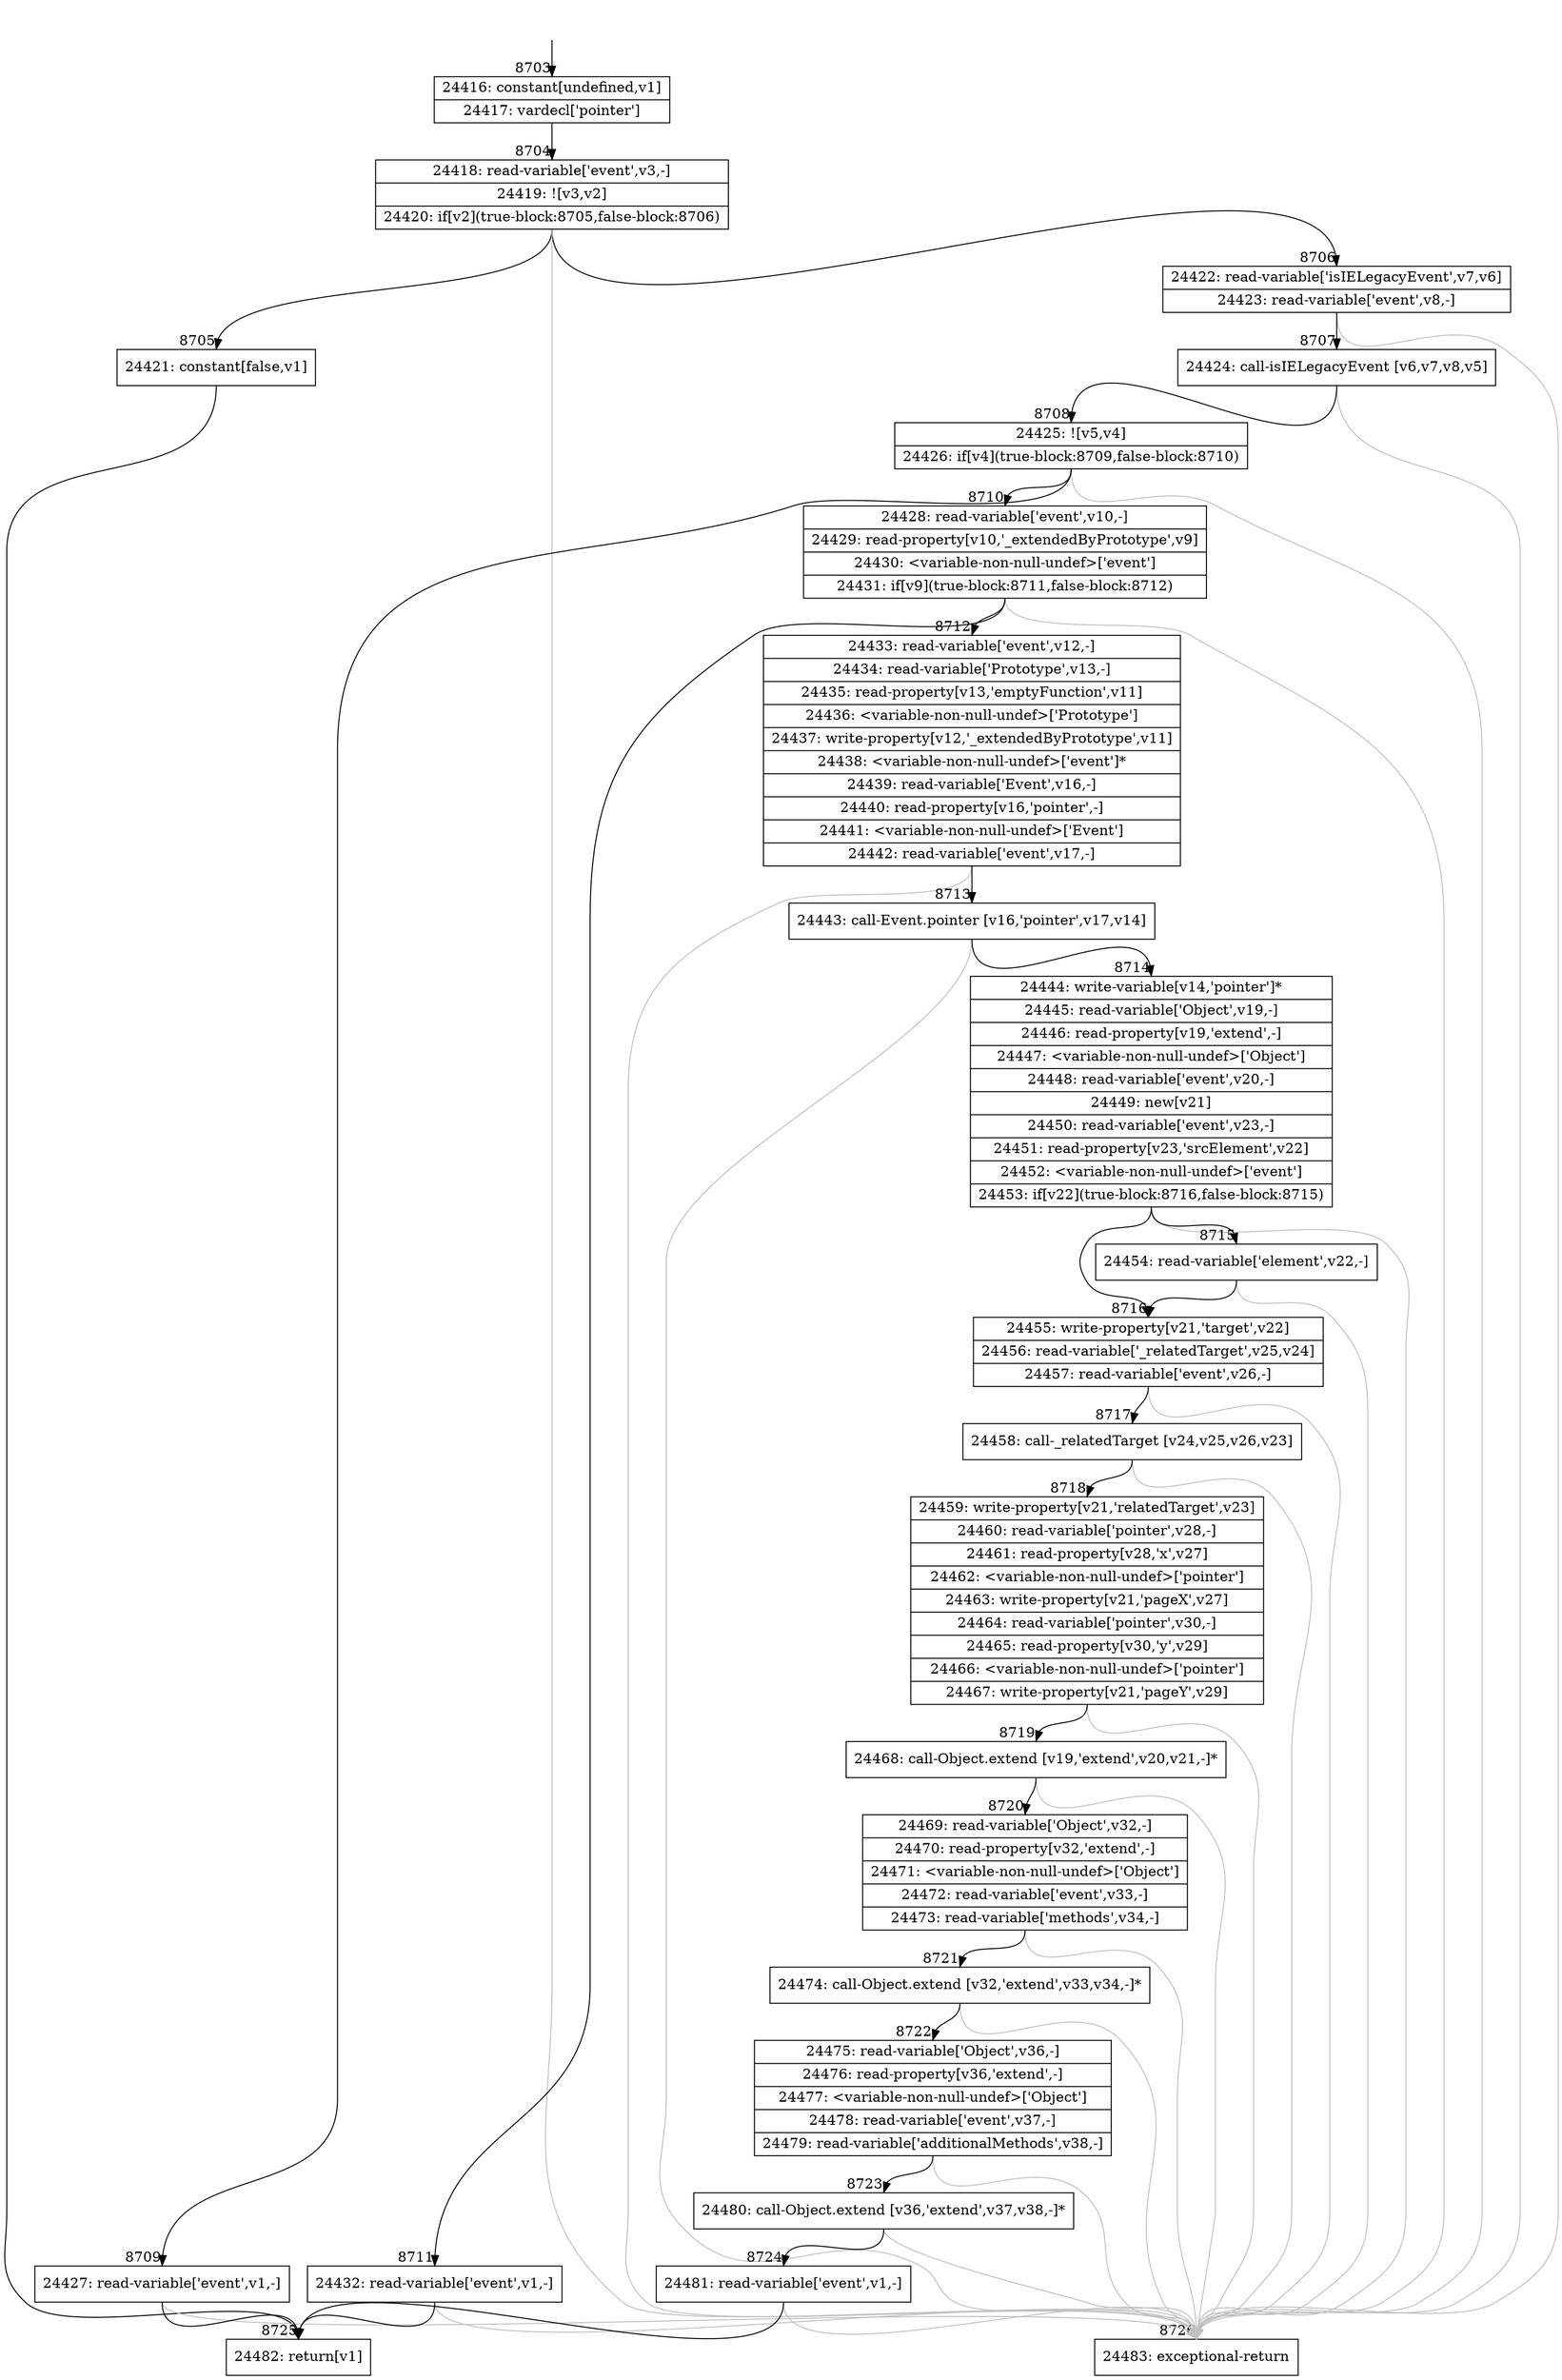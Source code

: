 digraph {
rankdir="TD"
BB_entry660[shape=none,label=""];
BB_entry660 -> BB8703 [tailport=s, headport=n, headlabel="    8703"]
BB8703 [shape=record label="{24416: constant[undefined,v1]|24417: vardecl['pointer']}" ] 
BB8703 -> BB8704 [tailport=s, headport=n, headlabel="      8704"]
BB8704 [shape=record label="{24418: read-variable['event',v3,-]|24419: ![v3,v2]|24420: if[v2](true-block:8705,false-block:8706)}" ] 
BB8704 -> BB8705 [tailport=s, headport=n, headlabel="      8705"]
BB8704 -> BB8706 [tailport=s, headport=n, headlabel="      8706"]
BB8704 -> BB8726 [tailport=s, headport=n, color=gray, headlabel="      8726"]
BB8705 [shape=record label="{24421: constant[false,v1]}" ] 
BB8705 -> BB8725 [tailport=s, headport=n, headlabel="      8725"]
BB8706 [shape=record label="{24422: read-variable['isIELegacyEvent',v7,v6]|24423: read-variable['event',v8,-]}" ] 
BB8706 -> BB8707 [tailport=s, headport=n, headlabel="      8707"]
BB8706 -> BB8726 [tailport=s, headport=n, color=gray]
BB8707 [shape=record label="{24424: call-isIELegacyEvent [v6,v7,v8,v5]}" ] 
BB8707 -> BB8708 [tailport=s, headport=n, headlabel="      8708"]
BB8707 -> BB8726 [tailport=s, headport=n, color=gray]
BB8708 [shape=record label="{24425: ![v5,v4]|24426: if[v4](true-block:8709,false-block:8710)}" ] 
BB8708 -> BB8709 [tailport=s, headport=n, headlabel="      8709"]
BB8708 -> BB8710 [tailport=s, headport=n, headlabel="      8710"]
BB8708 -> BB8726 [tailport=s, headport=n, color=gray]
BB8709 [shape=record label="{24427: read-variable['event',v1,-]}" ] 
BB8709 -> BB8725 [tailport=s, headport=n]
BB8709 -> BB8726 [tailport=s, headport=n, color=gray]
BB8710 [shape=record label="{24428: read-variable['event',v10,-]|24429: read-property[v10,'_extendedByPrototype',v9]|24430: \<variable-non-null-undef\>['event']|24431: if[v9](true-block:8711,false-block:8712)}" ] 
BB8710 -> BB8711 [tailport=s, headport=n, headlabel="      8711"]
BB8710 -> BB8712 [tailport=s, headport=n, headlabel="      8712"]
BB8710 -> BB8726 [tailport=s, headport=n, color=gray]
BB8711 [shape=record label="{24432: read-variable['event',v1,-]}" ] 
BB8711 -> BB8725 [tailport=s, headport=n]
BB8711 -> BB8726 [tailport=s, headport=n, color=gray]
BB8712 [shape=record label="{24433: read-variable['event',v12,-]|24434: read-variable['Prototype',v13,-]|24435: read-property[v13,'emptyFunction',v11]|24436: \<variable-non-null-undef\>['Prototype']|24437: write-property[v12,'_extendedByPrototype',v11]|24438: \<variable-non-null-undef\>['event']*|24439: read-variable['Event',v16,-]|24440: read-property[v16,'pointer',-]|24441: \<variable-non-null-undef\>['Event']|24442: read-variable['event',v17,-]}" ] 
BB8712 -> BB8713 [tailport=s, headport=n, headlabel="      8713"]
BB8712 -> BB8726 [tailport=s, headport=n, color=gray]
BB8713 [shape=record label="{24443: call-Event.pointer [v16,'pointer',v17,v14]}" ] 
BB8713 -> BB8714 [tailport=s, headport=n, headlabel="      8714"]
BB8713 -> BB8726 [tailport=s, headport=n, color=gray]
BB8714 [shape=record label="{24444: write-variable[v14,'pointer']*|24445: read-variable['Object',v19,-]|24446: read-property[v19,'extend',-]|24447: \<variable-non-null-undef\>['Object']|24448: read-variable['event',v20,-]|24449: new[v21]|24450: read-variable['event',v23,-]|24451: read-property[v23,'srcElement',v22]|24452: \<variable-non-null-undef\>['event']|24453: if[v22](true-block:8716,false-block:8715)}" ] 
BB8714 -> BB8716 [tailport=s, headport=n, headlabel="      8716"]
BB8714 -> BB8715 [tailport=s, headport=n, headlabel="      8715"]
BB8714 -> BB8726 [tailport=s, headport=n, color=gray]
BB8715 [shape=record label="{24454: read-variable['element',v22,-]}" ] 
BB8715 -> BB8716 [tailport=s, headport=n]
BB8715 -> BB8726 [tailport=s, headport=n, color=gray]
BB8716 [shape=record label="{24455: write-property[v21,'target',v22]|24456: read-variable['_relatedTarget',v25,v24]|24457: read-variable['event',v26,-]}" ] 
BB8716 -> BB8717 [tailport=s, headport=n, headlabel="      8717"]
BB8716 -> BB8726 [tailport=s, headport=n, color=gray]
BB8717 [shape=record label="{24458: call-_relatedTarget [v24,v25,v26,v23]}" ] 
BB8717 -> BB8718 [tailport=s, headport=n, headlabel="      8718"]
BB8717 -> BB8726 [tailport=s, headport=n, color=gray]
BB8718 [shape=record label="{24459: write-property[v21,'relatedTarget',v23]|24460: read-variable['pointer',v28,-]|24461: read-property[v28,'x',v27]|24462: \<variable-non-null-undef\>['pointer']|24463: write-property[v21,'pageX',v27]|24464: read-variable['pointer',v30,-]|24465: read-property[v30,'y',v29]|24466: \<variable-non-null-undef\>['pointer']|24467: write-property[v21,'pageY',v29]}" ] 
BB8718 -> BB8719 [tailport=s, headport=n, headlabel="      8719"]
BB8718 -> BB8726 [tailport=s, headport=n, color=gray]
BB8719 [shape=record label="{24468: call-Object.extend [v19,'extend',v20,v21,-]*}" ] 
BB8719 -> BB8720 [tailport=s, headport=n, headlabel="      8720"]
BB8719 -> BB8726 [tailport=s, headport=n, color=gray]
BB8720 [shape=record label="{24469: read-variable['Object',v32,-]|24470: read-property[v32,'extend',-]|24471: \<variable-non-null-undef\>['Object']|24472: read-variable['event',v33,-]|24473: read-variable['methods',v34,-]}" ] 
BB8720 -> BB8721 [tailport=s, headport=n, headlabel="      8721"]
BB8720 -> BB8726 [tailport=s, headport=n, color=gray]
BB8721 [shape=record label="{24474: call-Object.extend [v32,'extend',v33,v34,-]*}" ] 
BB8721 -> BB8722 [tailport=s, headport=n, headlabel="      8722"]
BB8721 -> BB8726 [tailport=s, headport=n, color=gray]
BB8722 [shape=record label="{24475: read-variable['Object',v36,-]|24476: read-property[v36,'extend',-]|24477: \<variable-non-null-undef\>['Object']|24478: read-variable['event',v37,-]|24479: read-variable['additionalMethods',v38,-]}" ] 
BB8722 -> BB8723 [tailport=s, headport=n, headlabel="      8723"]
BB8722 -> BB8726 [tailport=s, headport=n, color=gray]
BB8723 [shape=record label="{24480: call-Object.extend [v36,'extend',v37,v38,-]*}" ] 
BB8723 -> BB8724 [tailport=s, headport=n, headlabel="      8724"]
BB8723 -> BB8726 [tailport=s, headport=n, color=gray]
BB8724 [shape=record label="{24481: read-variable['event',v1,-]}" ] 
BB8724 -> BB8725 [tailport=s, headport=n]
BB8724 -> BB8726 [tailport=s, headport=n, color=gray]
BB8725 [shape=record label="{24482: return[v1]}" ] 
BB8726 [shape=record label="{24483: exceptional-return}" ] 
//#$~ 6827
}
